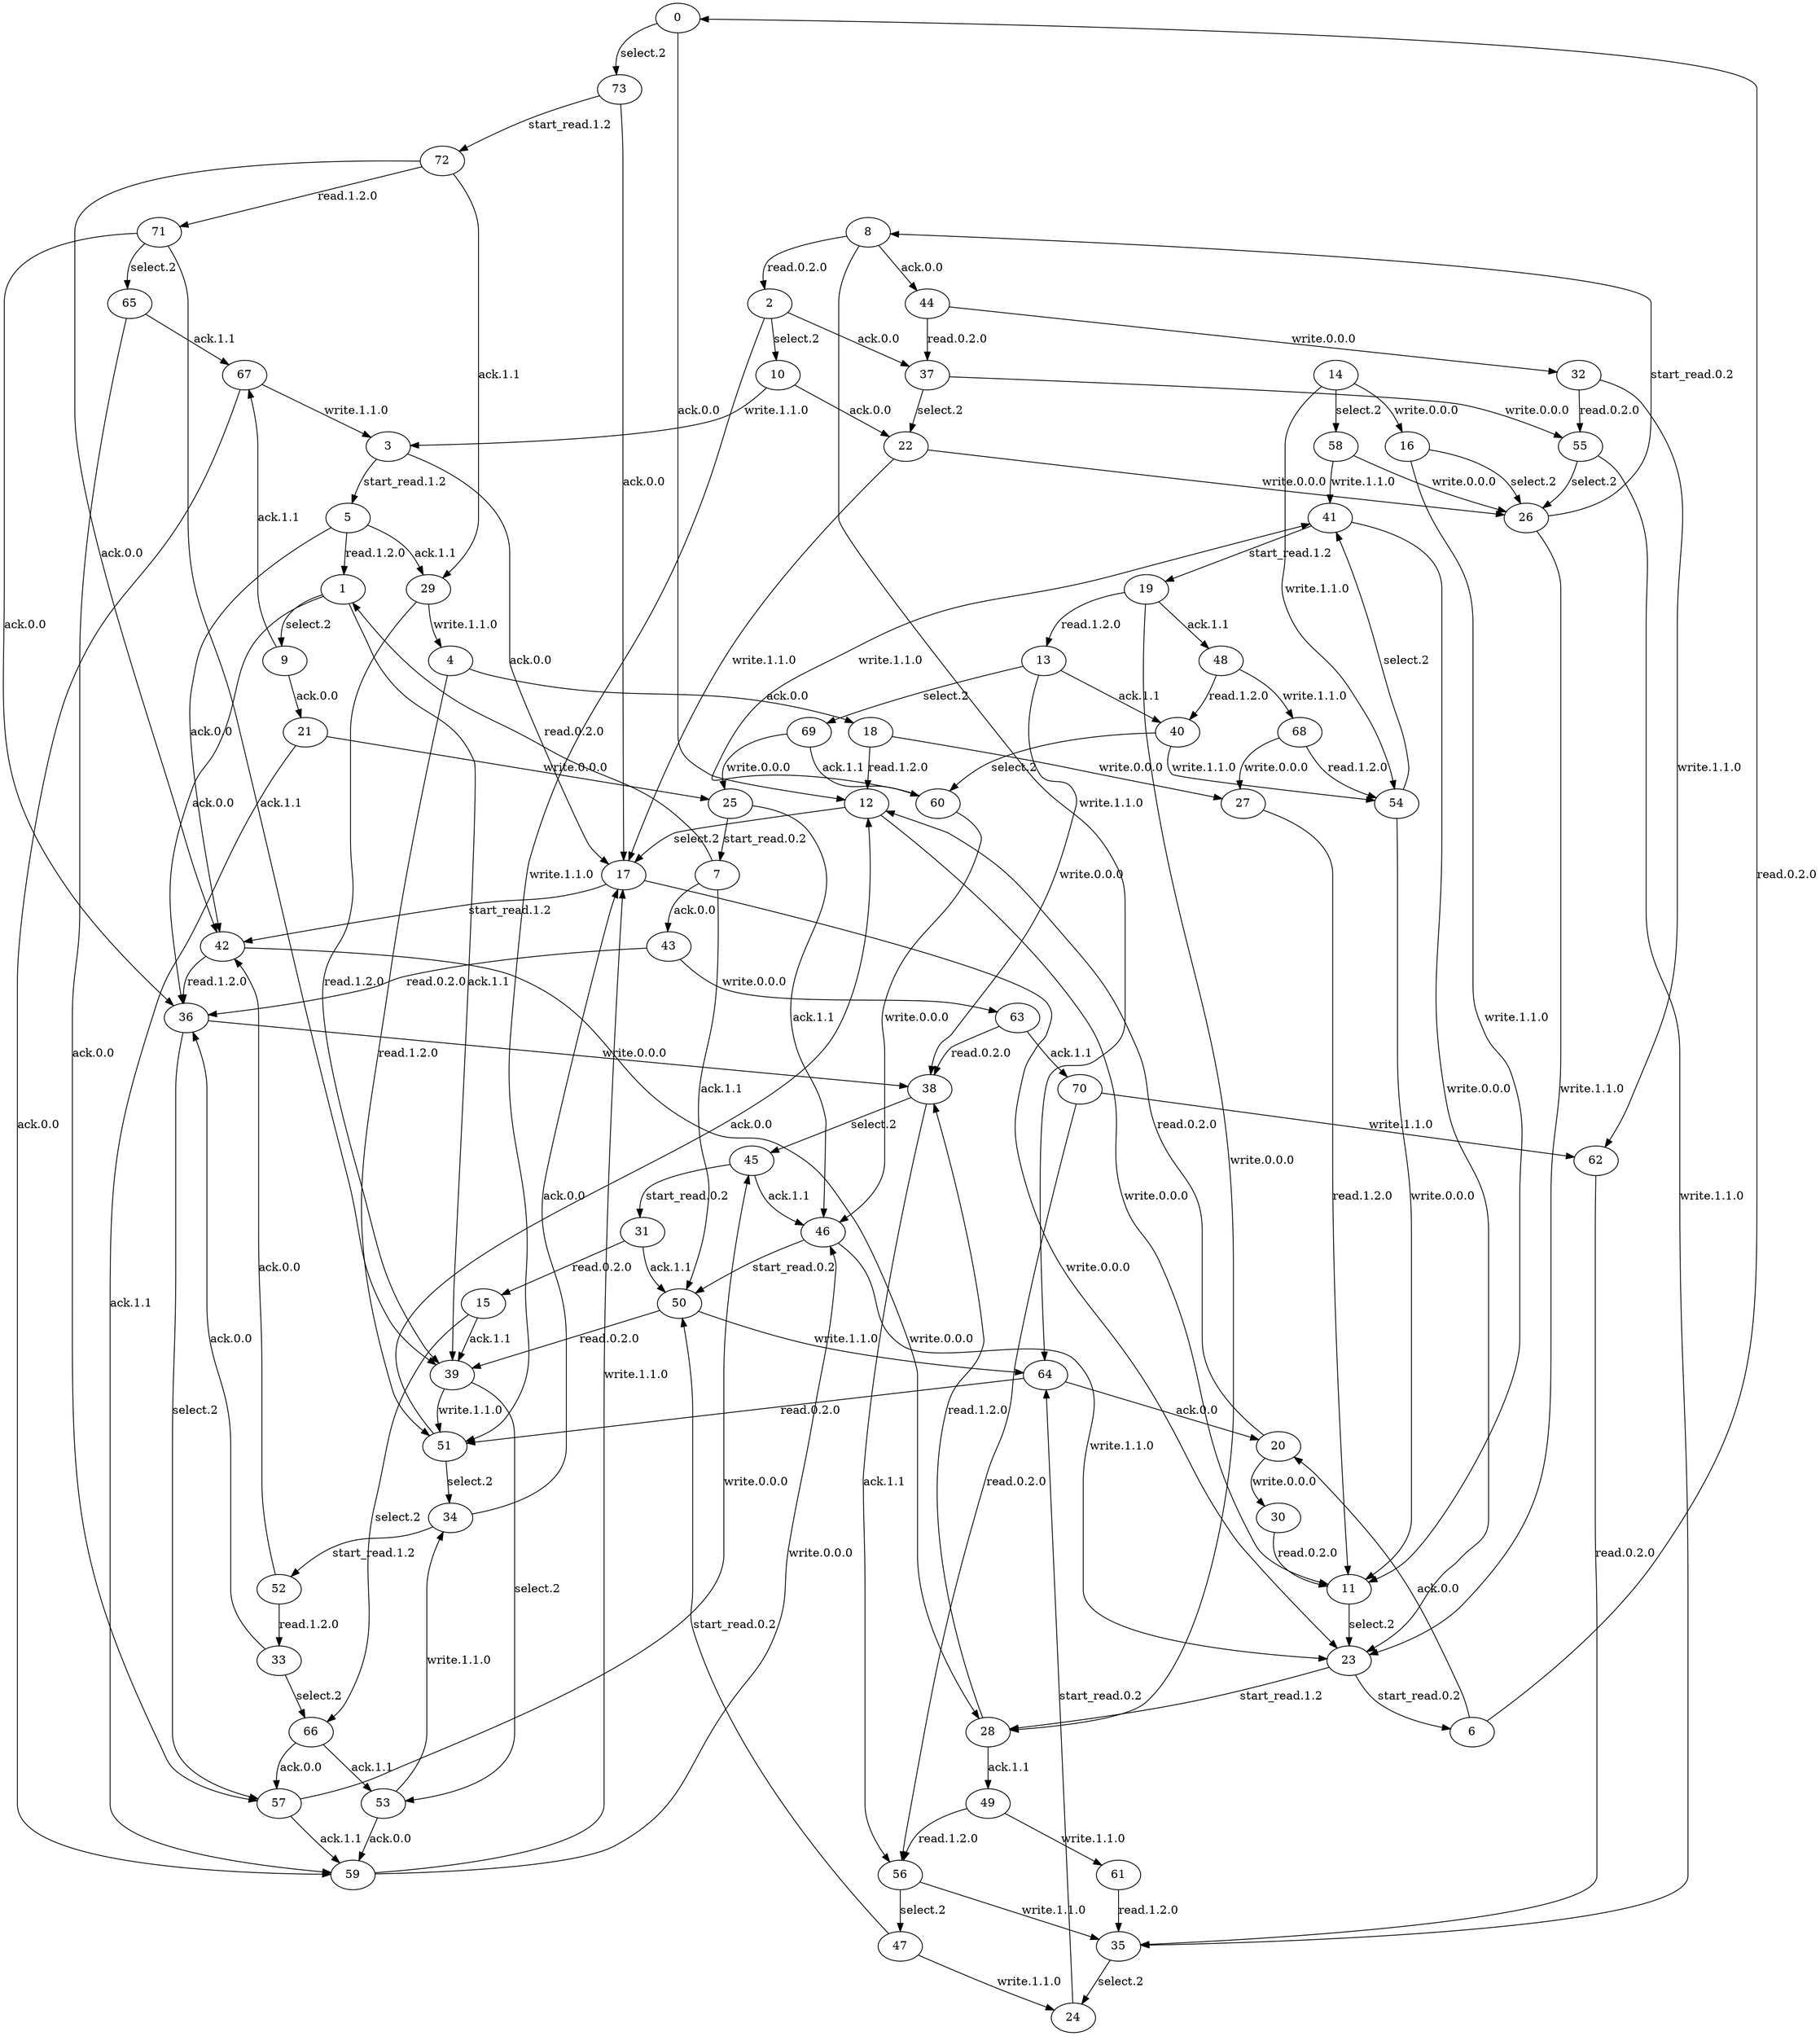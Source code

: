 digraph G {
  0 -> 12 [ label="ack.0.0" ];
  0 -> 73 [ label="select.2" ];
  1 -> 36 [ label="ack.0.0" ];
  1 -> 9 [ label="select.2" ];
  1 -> 39 [ label="ack.1.1" ];
  2 -> 37 [ label="ack.0.0" ];
  2 -> 10 [ label="select.2" ];
  2 -> 51 [ label="write.1.1.0" ];
  3 -> 17 [ label="ack.0.0" ];
  3 -> 5 [ label="start_read.1.2" ];
  4 -> 18 [ label="ack.0.0" ];
  4 -> 51 [ label="read.1.2.0" ];
  5 -> 42 [ label="ack.0.0" ];
  5 -> 1 [ label="read.1.2.0" ];
  5 -> 29 [ label="ack.1.1" ];
  6 -> 20 [ label="ack.0.0" ];
  6 -> 0 [ label="read.0.2.0" ];
  7 -> 43 [ label="ack.0.0" ];
  7 -> 1 [ label="read.0.2.0" ];
  7 -> 50 [ label="ack.1.1" ];
  8 -> 44 [ label="ack.0.0" ];
  8 -> 2 [ label="read.0.2.0" ];
  8 -> 64 [ label="write.1.1.0" ];
  9 -> 21 [ label="ack.0.0" ];
  9 -> 67 [ label="ack.1.1" ];
  10 -> 22 [ label="ack.0.0" ];
  10 -> 3 [ label="write.1.1.0" ];
  11 -> 23 [ label="select.2" ];
  12 -> 17 [ label="select.2" ];
  12 -> 11 [ label="write.0.0.0" ];
  13 -> 69 [ label="select.2" ];
  13 -> 38 [ label="write.0.0.0" ];
  13 -> 40 [ label="ack.1.1" ];
  14 -> 58 [ label="select.2" ];
  14 -> 16 [ label="write.0.0.0" ];
  14 -> 54 [ label="write.1.1.0" ];
  15 -> 66 [ label="select.2" ];
  15 -> 39 [ label="ack.1.1" ];
  16 -> 26 [ label="select.2" ];
  16 -> 11 [ label="write.1.1.0" ];
  17 -> 23 [ label="write.0.0.0" ];
  17 -> 42 [ label="start_read.1.2" ];
  18 -> 27 [ label="write.0.0.0" ];
  18 -> 12 [ label="read.1.2.0" ];
  19 -> 28 [ label="write.0.0.0" ];
  19 -> 13 [ label="read.1.2.0" ];
  19 -> 48 [ label="ack.1.1" ];
  20 -> 30 [ label="write.0.0.0" ];
  20 -> 12 [ label="read.0.2.0" ];
  21 -> 25 [ label="write.0.0.0" ];
  21 -> 59 [ label="ack.1.1" ];
  22 -> 26 [ label="write.0.0.0" ];
  22 -> 17 [ label="write.1.1.0" ];
  23 -> 28 [ label="start_read.1.2" ];
  23 -> 6 [ label="start_read.0.2" ];
  24 -> 64 [ label="start_read.0.2" ];
  25 -> 7 [ label="start_read.0.2" ];
  25 -> 46 [ label="ack.1.1" ];
  26 -> 8 [ label="start_read.0.2" ];
  26 -> 23 [ label="write.1.1.0" ];
  27 -> 11 [ label="read.1.2.0" ];
  28 -> 38 [ label="read.1.2.0" ];
  28 -> 49 [ label="ack.1.1" ];
  29 -> 39 [ label="read.1.2.0" ];
  29 -> 4 [ label="write.1.1.0" ];
  30 -> 11 [ label="read.0.2.0" ];
  31 -> 15 [ label="read.0.2.0" ];
  31 -> 50 [ label="ack.1.1" ];
  32 -> 55 [ label="read.0.2.0" ];
  32 -> 62 [ label="write.1.1.0" ];
  33 -> 36 [ label="ack.0.0" ];
  33 -> 66 [ label="select.2" ];
  34 -> 17 [ label="ack.0.0" ];
  34 -> 52 [ label="start_read.1.2" ];
  35 -> 24 [ label="select.2" ];
  36 -> 57 [ label="select.2" ];
  36 -> 38 [ label="write.0.0.0" ];
  37 -> 22 [ label="select.2" ];
  37 -> 55 [ label="write.0.0.0" ];
  38 -> 45 [ label="select.2" ];
  38 -> 56 [ label="ack.1.1" ];
  39 -> 53 [ label="select.2" ];
  39 -> 51 [ label="write.1.1.0" ];
  40 -> 60 [ label="select.2" ];
  40 -> 54 [ label="write.1.1.0" ];
  41 -> 23 [ label="write.0.0.0" ];
  41 -> 19 [ label="start_read.1.2" ];
  42 -> 28 [ label="write.0.0.0" ];
  42 -> 36 [ label="read.1.2.0" ];
  43 -> 63 [ label="write.0.0.0" ];
  43 -> 36 [ label="read.0.2.0" ];
  44 -> 32 [ label="write.0.0.0" ];
  44 -> 37 [ label="read.0.2.0" ];
  45 -> 31 [ label="start_read.0.2" ];
  45 -> 46 [ label="ack.1.1" ];
  46 -> 50 [ label="start_read.0.2" ];
  46 -> 23 [ label="write.1.1.0" ];
  47 -> 50 [ label="start_read.0.2" ];
  47 -> 24 [ label="write.1.1.0" ];
  48 -> 40 [ label="read.1.2.0" ];
  48 -> 68 [ label="write.1.1.0" ];
  49 -> 56 [ label="read.1.2.0" ];
  49 -> 61 [ label="write.1.1.0" ];
  50 -> 39 [ label="read.0.2.0" ];
  50 -> 64 [ label="write.1.1.0" ];
  51 -> 12 [ label="ack.0.0" ];
  51 -> 34 [ label="select.2" ];
  52 -> 42 [ label="ack.0.0" ];
  52 -> 33 [ label="read.1.2.0" ];
  53 -> 59 [ label="ack.0.0" ];
  53 -> 34 [ label="write.1.1.0" ];
  54 -> 41 [ label="select.2" ];
  54 -> 11 [ label="write.0.0.0" ];
  55 -> 26 [ label="select.2" ];
  55 -> 35 [ label="write.1.1.0" ];
  56 -> 47 [ label="select.2" ];
  56 -> 35 [ label="write.1.1.0" ];
  57 -> 45 [ label="write.0.0.0" ];
  57 -> 59 [ label="ack.1.1" ];
  58 -> 26 [ label="write.0.0.0" ];
  58 -> 41 [ label="write.1.1.0" ];
  59 -> 46 [ label="write.0.0.0" ];
  59 -> 17 [ label="write.1.1.0" ];
  60 -> 46 [ label="write.0.0.0" ];
  60 -> 41 [ label="write.1.1.0" ];
  61 -> 35 [ label="read.1.2.0" ];
  62 -> 35 [ label="read.0.2.0" ];
  63 -> 38 [ label="read.0.2.0" ];
  63 -> 70 [ label="ack.1.1" ];
  64 -> 20 [ label="ack.0.0" ];
  64 -> 51 [ label="read.0.2.0" ];
  65 -> 57 [ label="ack.0.0" ];
  65 -> 67 [ label="ack.1.1" ];
  66 -> 57 [ label="ack.0.0" ];
  66 -> 53 [ label="ack.1.1" ];
  67 -> 59 [ label="ack.0.0" ];
  67 -> 3 [ label="write.1.1.0" ];
  68 -> 27 [ label="write.0.0.0" ];
  68 -> 54 [ label="read.1.2.0" ];
  69 -> 25 [ label="write.0.0.0" ];
  69 -> 60 [ label="ack.1.1" ];
  70 -> 56 [ label="read.0.2.0" ];
  70 -> 62 [ label="write.1.1.0" ];
  71 -> 36 [ label="ack.0.0" ];
  71 -> 65 [ label="select.2" ];
  71 -> 39 [ label="ack.1.1" ];
  72 -> 42 [ label="ack.0.0" ];
  72 -> 71 [ label="read.1.2.0" ];
  72 -> 29 [ label="ack.1.1" ];
  73 -> 17 [ label="ack.0.0" ];
  73 -> 72 [ label="start_read.1.2" ];
}
